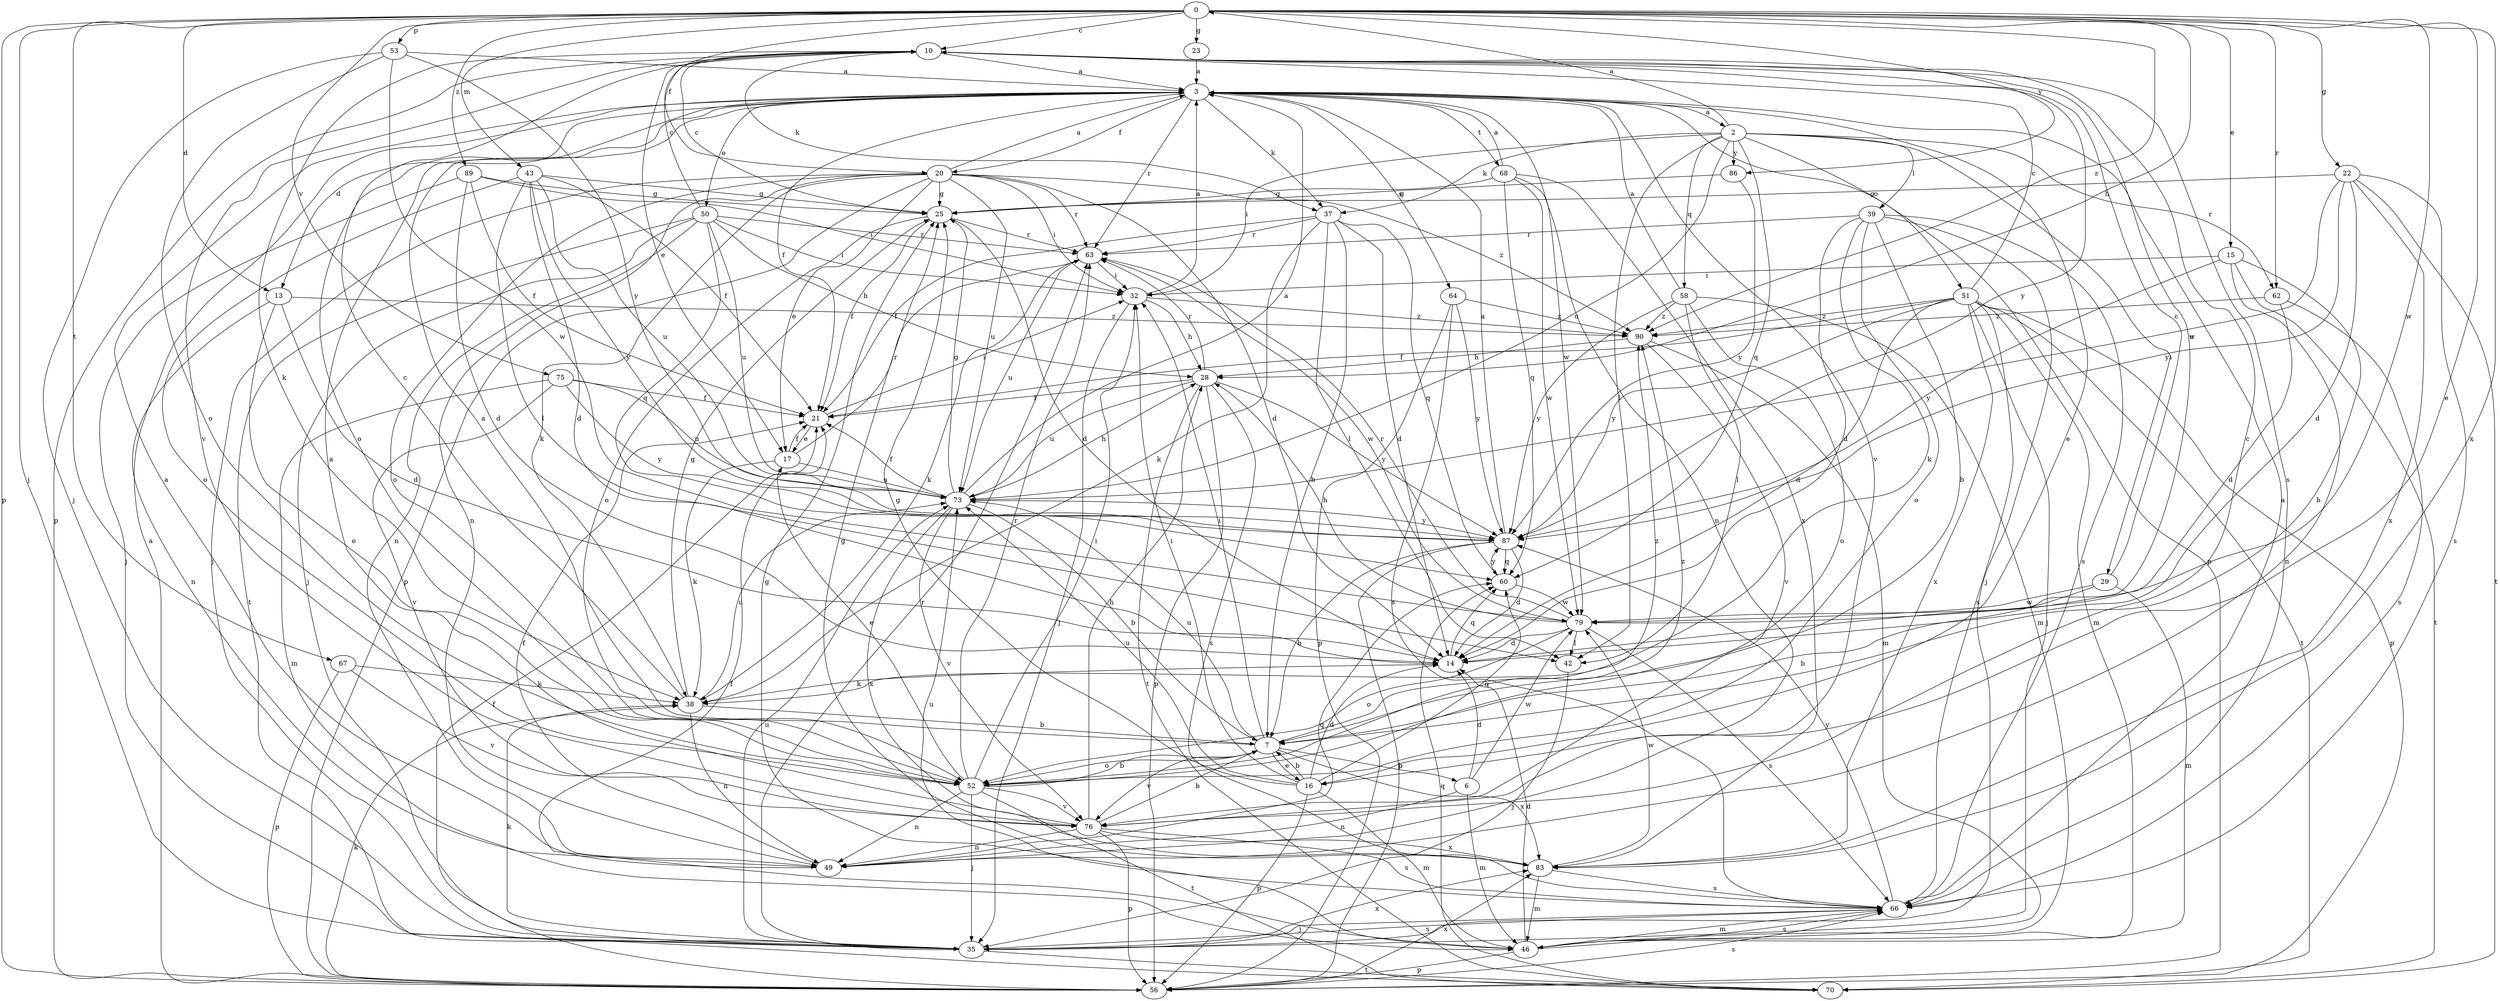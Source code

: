strict digraph  {
0;
2;
3;
6;
7;
10;
13;
14;
15;
16;
17;
20;
21;
22;
23;
25;
28;
29;
32;
35;
37;
38;
39;
42;
43;
46;
49;
50;
51;
52;
53;
56;
58;
60;
62;
63;
64;
66;
67;
68;
70;
73;
75;
76;
79;
83;
86;
87;
89;
90;
0 -> 10  [label=c];
0 -> 13  [label=d];
0 -> 15  [label=e];
0 -> 16  [label=e];
0 -> 20  [label=f];
0 -> 22  [label=g];
0 -> 23  [label=g];
0 -> 28  [label=h];
0 -> 35  [label=j];
0 -> 43  [label=m];
0 -> 53  [label=p];
0 -> 56  [label=p];
0 -> 62  [label=r];
0 -> 67  [label=t];
0 -> 75  [label=v];
0 -> 79  [label=w];
0 -> 83  [label=x];
0 -> 86  [label=y];
0 -> 89  [label=z];
0 -> 90  [label=z];
2 -> 0  [label=a];
2 -> 29  [label=i];
2 -> 32  [label=i];
2 -> 37  [label=k];
2 -> 39  [label=l];
2 -> 42  [label=l];
2 -> 56  [label=p];
2 -> 58  [label=q];
2 -> 60  [label=q];
2 -> 62  [label=r];
2 -> 73  [label=u];
2 -> 86  [label=y];
3 -> 2  [label=a];
3 -> 13  [label=d];
3 -> 16  [label=e];
3 -> 20  [label=f];
3 -> 21  [label=f];
3 -> 37  [label=k];
3 -> 50  [label=o];
3 -> 51  [label=o];
3 -> 52  [label=o];
3 -> 63  [label=r];
3 -> 64  [label=s];
3 -> 68  [label=t];
3 -> 76  [label=v];
3 -> 79  [label=w];
6 -> 14  [label=d];
6 -> 46  [label=m];
6 -> 49  [label=n];
6 -> 79  [label=w];
7 -> 3  [label=a];
7 -> 6  [label=b];
7 -> 16  [label=e];
7 -> 32  [label=i];
7 -> 52  [label=o];
7 -> 73  [label=u];
7 -> 76  [label=v];
7 -> 83  [label=x];
7 -> 90  [label=z];
10 -> 3  [label=a];
10 -> 17  [label=e];
10 -> 37  [label=k];
10 -> 38  [label=k];
10 -> 56  [label=p];
10 -> 66  [label=s];
10 -> 76  [label=v];
10 -> 79  [label=w];
10 -> 87  [label=y];
13 -> 14  [label=d];
13 -> 49  [label=n];
13 -> 52  [label=o];
13 -> 90  [label=z];
14 -> 38  [label=k];
14 -> 60  [label=q];
15 -> 7  [label=b];
15 -> 32  [label=i];
15 -> 49  [label=n];
15 -> 70  [label=t];
15 -> 87  [label=y];
16 -> 7  [label=b];
16 -> 14  [label=d];
16 -> 25  [label=g];
16 -> 32  [label=i];
16 -> 46  [label=m];
16 -> 56  [label=p];
16 -> 60  [label=q];
16 -> 73  [label=u];
17 -> 21  [label=f];
17 -> 38  [label=k];
17 -> 63  [label=r];
17 -> 73  [label=u];
20 -> 3  [label=a];
20 -> 14  [label=d];
20 -> 17  [label=e];
20 -> 25  [label=g];
20 -> 32  [label=i];
20 -> 35  [label=j];
20 -> 38  [label=k];
20 -> 49  [label=n];
20 -> 52  [label=o];
20 -> 56  [label=p];
20 -> 63  [label=r];
20 -> 73  [label=u];
20 -> 90  [label=z];
21 -> 17  [label=e];
21 -> 32  [label=i];
22 -> 14  [label=d];
22 -> 25  [label=g];
22 -> 66  [label=s];
22 -> 70  [label=t];
22 -> 73  [label=u];
22 -> 83  [label=x];
22 -> 87  [label=y];
23 -> 3  [label=a];
25 -> 10  [label=c];
25 -> 14  [label=d];
25 -> 21  [label=f];
25 -> 52  [label=o];
25 -> 63  [label=r];
28 -> 21  [label=f];
28 -> 56  [label=p];
28 -> 63  [label=r];
28 -> 66  [label=s];
28 -> 70  [label=t];
28 -> 73  [label=u];
28 -> 87  [label=y];
29 -> 7  [label=b];
29 -> 10  [label=c];
29 -> 46  [label=m];
29 -> 79  [label=w];
32 -> 3  [label=a];
32 -> 28  [label=h];
32 -> 35  [label=j];
32 -> 90  [label=z];
35 -> 38  [label=k];
35 -> 63  [label=r];
35 -> 66  [label=s];
35 -> 70  [label=t];
35 -> 73  [label=u];
35 -> 83  [label=x];
37 -> 7  [label=b];
37 -> 14  [label=d];
37 -> 21  [label=f];
37 -> 38  [label=k];
37 -> 42  [label=l];
37 -> 60  [label=q];
37 -> 63  [label=r];
38 -> 7  [label=b];
38 -> 10  [label=c];
38 -> 25  [label=g];
38 -> 49  [label=n];
38 -> 73  [label=u];
39 -> 7  [label=b];
39 -> 14  [label=d];
39 -> 35  [label=j];
39 -> 38  [label=k];
39 -> 52  [label=o];
39 -> 63  [label=r];
39 -> 66  [label=s];
42 -> 35  [label=j];
43 -> 14  [label=d];
43 -> 21  [label=f];
43 -> 25  [label=g];
43 -> 42  [label=l];
43 -> 52  [label=o];
43 -> 73  [label=u];
43 -> 87  [label=y];
46 -> 14  [label=d];
46 -> 21  [label=f];
46 -> 25  [label=g];
46 -> 56  [label=p];
46 -> 66  [label=s];
49 -> 3  [label=a];
49 -> 21  [label=f];
49 -> 60  [label=q];
50 -> 10  [label=c];
50 -> 28  [label=h];
50 -> 32  [label=i];
50 -> 35  [label=j];
50 -> 49  [label=n];
50 -> 60  [label=q];
50 -> 63  [label=r];
50 -> 70  [label=t];
50 -> 73  [label=u];
51 -> 10  [label=c];
51 -> 14  [label=d];
51 -> 21  [label=f];
51 -> 35  [label=j];
51 -> 46  [label=m];
51 -> 56  [label=p];
51 -> 66  [label=s];
51 -> 70  [label=t];
51 -> 83  [label=x];
51 -> 87  [label=y];
51 -> 90  [label=z];
52 -> 7  [label=b];
52 -> 17  [label=e];
52 -> 32  [label=i];
52 -> 35  [label=j];
52 -> 49  [label=n];
52 -> 63  [label=r];
52 -> 70  [label=t];
52 -> 76  [label=v];
52 -> 90  [label=z];
53 -> 3  [label=a];
53 -> 35  [label=j];
53 -> 52  [label=o];
53 -> 79  [label=w];
53 -> 87  [label=y];
56 -> 3  [label=a];
56 -> 21  [label=f];
56 -> 38  [label=k];
56 -> 66  [label=s];
56 -> 83  [label=x];
58 -> 3  [label=a];
58 -> 42  [label=l];
58 -> 46  [label=m];
58 -> 52  [label=o];
58 -> 87  [label=y];
58 -> 90  [label=z];
60 -> 79  [label=w];
60 -> 87  [label=y];
62 -> 14  [label=d];
62 -> 66  [label=s];
62 -> 90  [label=z];
63 -> 32  [label=i];
63 -> 38  [label=k];
63 -> 73  [label=u];
63 -> 79  [label=w];
64 -> 56  [label=p];
64 -> 66  [label=s];
64 -> 87  [label=y];
64 -> 90  [label=z];
66 -> 3  [label=a];
66 -> 35  [label=j];
66 -> 46  [label=m];
66 -> 73  [label=u];
66 -> 87  [label=y];
67 -> 38  [label=k];
67 -> 56  [label=p];
67 -> 76  [label=v];
68 -> 3  [label=a];
68 -> 25  [label=g];
68 -> 49  [label=n];
68 -> 60  [label=q];
68 -> 79  [label=w];
68 -> 83  [label=x];
70 -> 60  [label=q];
73 -> 3  [label=a];
73 -> 7  [label=b];
73 -> 21  [label=f];
73 -> 25  [label=g];
73 -> 28  [label=h];
73 -> 76  [label=v];
73 -> 83  [label=x];
73 -> 87  [label=y];
75 -> 21  [label=f];
75 -> 46  [label=m];
75 -> 73  [label=u];
75 -> 76  [label=v];
75 -> 87  [label=y];
76 -> 3  [label=a];
76 -> 7  [label=b];
76 -> 10  [label=c];
76 -> 28  [label=h];
76 -> 49  [label=n];
76 -> 56  [label=p];
76 -> 66  [label=s];
76 -> 83  [label=x];
79 -> 14  [label=d];
79 -> 28  [label=h];
79 -> 42  [label=l];
79 -> 52  [label=o];
79 -> 63  [label=r];
79 -> 66  [label=s];
83 -> 25  [label=g];
83 -> 46  [label=m];
83 -> 66  [label=s];
83 -> 79  [label=w];
86 -> 25  [label=g];
86 -> 87  [label=y];
87 -> 3  [label=a];
87 -> 7  [label=b];
87 -> 14  [label=d];
87 -> 56  [label=p];
87 -> 60  [label=q];
89 -> 14  [label=d];
89 -> 21  [label=f];
89 -> 25  [label=g];
89 -> 32  [label=i];
89 -> 35  [label=j];
90 -> 28  [label=h];
90 -> 46  [label=m];
90 -> 76  [label=v];
}
